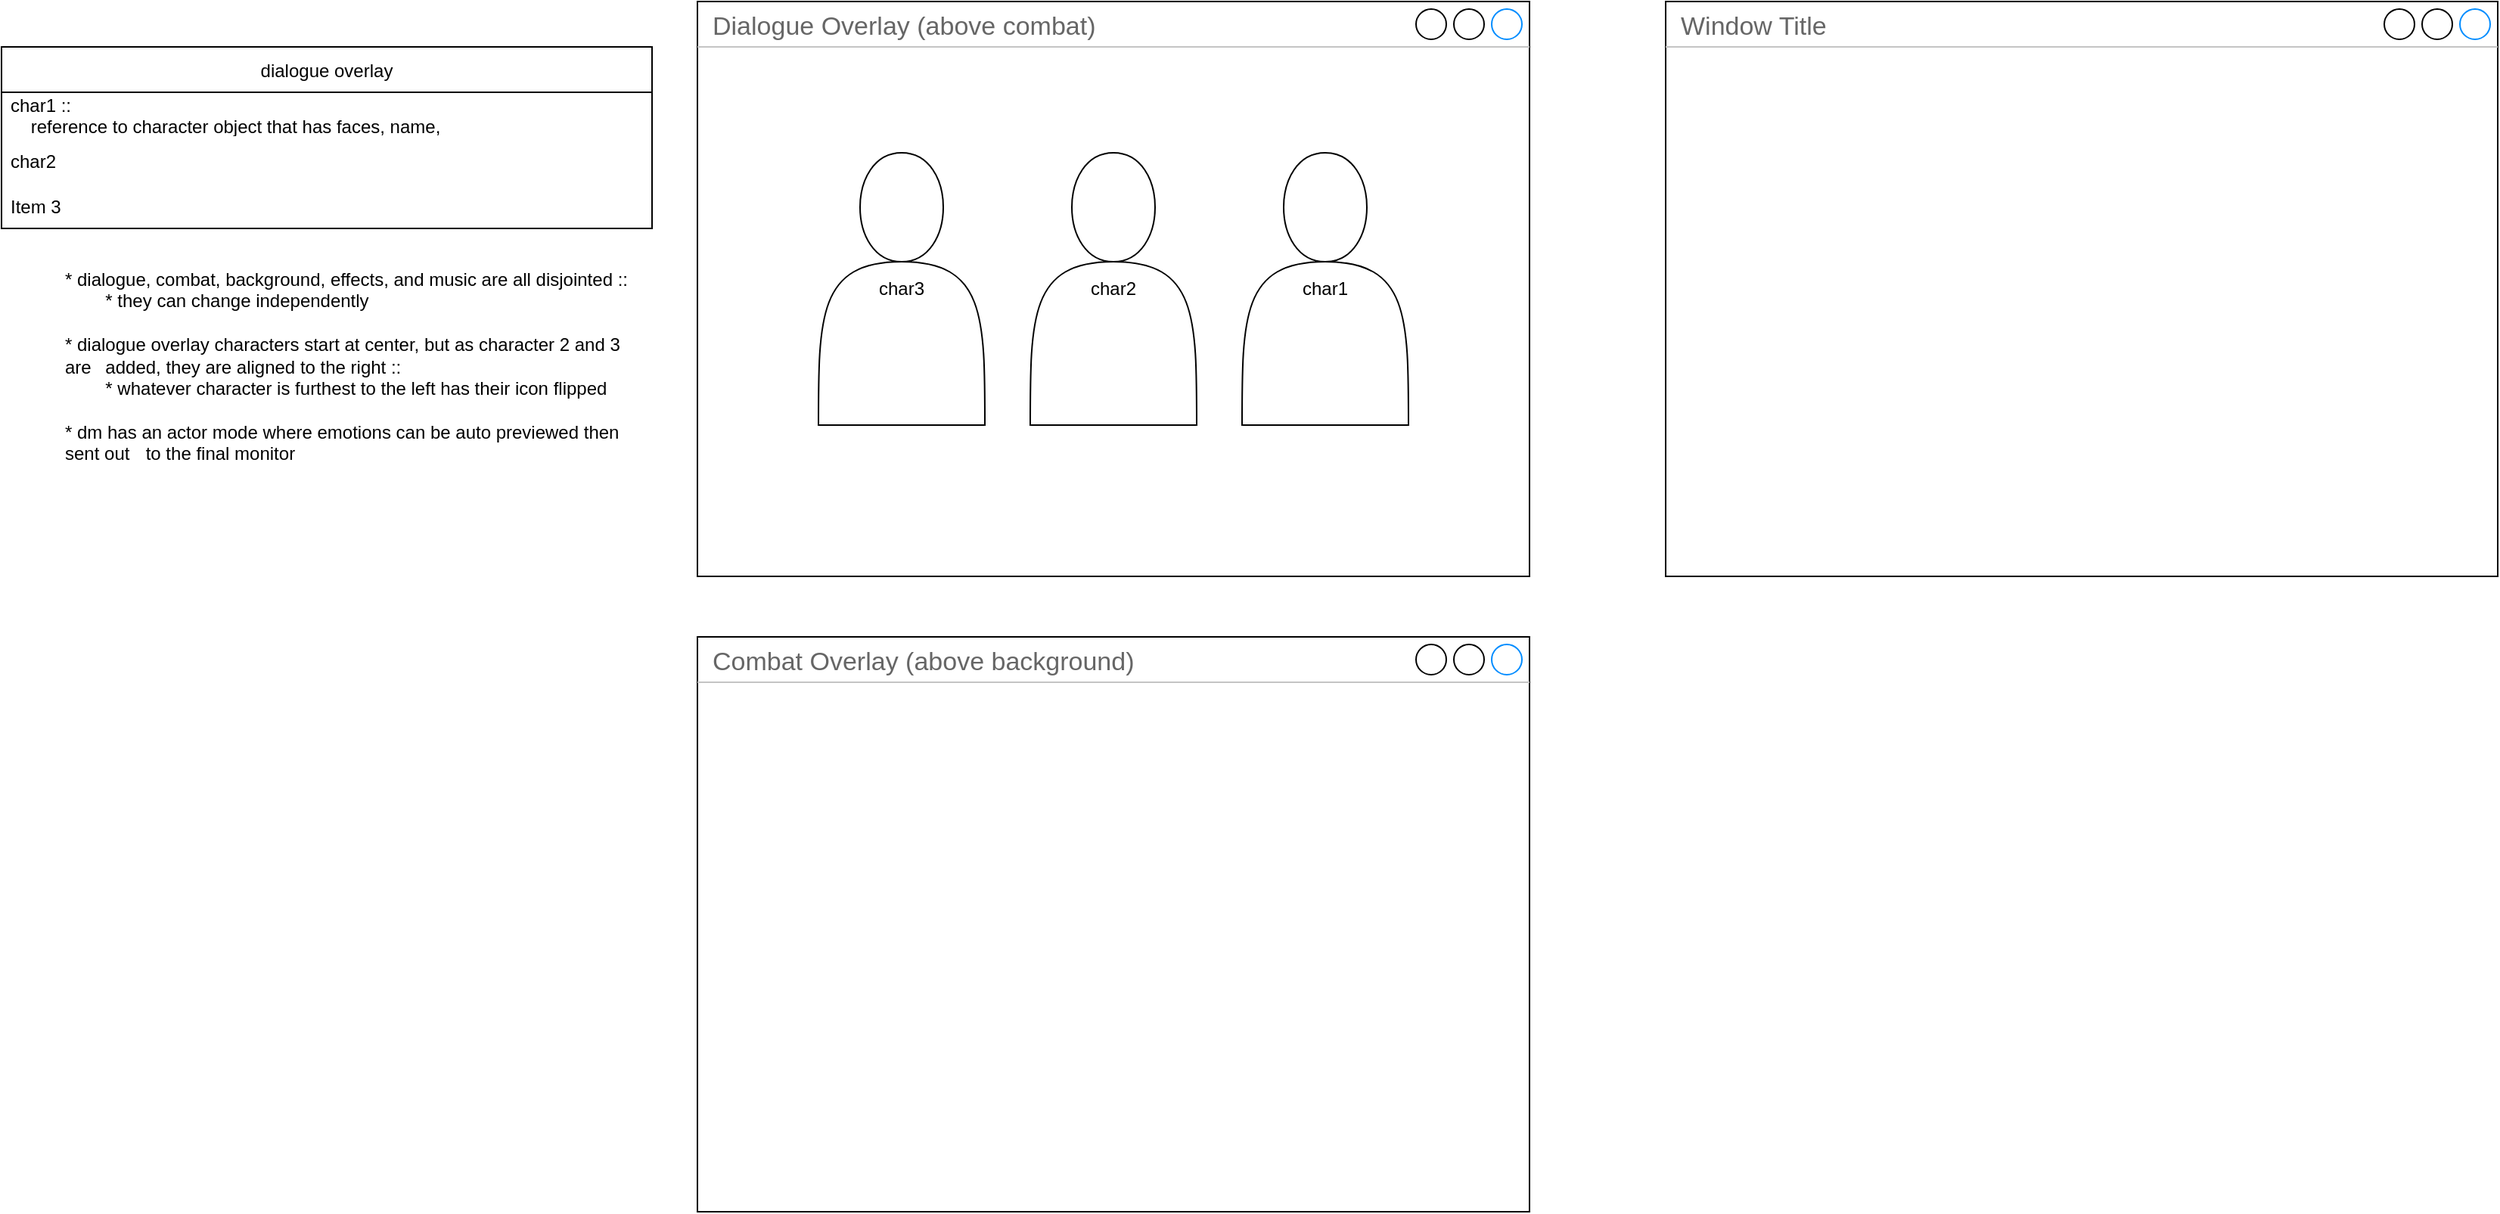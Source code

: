 <mxfile version="17.2.3" type="device"><diagram id="oyW97MEb7wjsUzzg35zt" name="Page-1"><mxGraphModel dx="1688" dy="459" grid="1" gridSize="10" guides="1" tooltips="1" connect="1" arrows="1" fold="1" page="1" pageScale="1" pageWidth="850" pageHeight="1100" math="0" shadow="0"><root><mxCell id="0"/><mxCell id="1" parent="0"/><mxCell id="jWRcQIFiGdKdXGeMnED0-3" value="Dialogue Overlay (above combat)" style="strokeWidth=1;shadow=0;dashed=0;align=center;html=1;shape=mxgraph.mockup.containers.window;align=left;verticalAlign=top;spacingLeft=8;strokeColor2=#008cff;strokeColor3=#c4c4c4;fontColor=#666666;mainText=;fontSize=17;labelBackgroundColor=none;" vertex="1" parent="1"><mxGeometry x="80" y="40" width="550" height="380" as="geometry"/></mxCell><mxCell id="jWRcQIFiGdKdXGeMnED0-4" value="Window Title" style="strokeWidth=1;shadow=0;dashed=0;align=center;html=1;shape=mxgraph.mockup.containers.window;align=left;verticalAlign=top;spacingLeft=8;strokeColor2=#008cff;strokeColor3=#c4c4c4;fontColor=#666666;mainText=;fontSize=17;labelBackgroundColor=none;" vertex="1" parent="1"><mxGeometry x="720" y="40" width="550" height="380" as="geometry"/></mxCell><mxCell id="jWRcQIFiGdKdXGeMnED0-5" value="Combat Overlay (above background)" style="strokeWidth=1;shadow=0;dashed=0;align=center;html=1;shape=mxgraph.mockup.containers.window;align=left;verticalAlign=top;spacingLeft=8;strokeColor2=#008cff;strokeColor3=#c4c4c4;fontColor=#666666;mainText=;fontSize=17;labelBackgroundColor=none;" vertex="1" parent="1"><mxGeometry x="80" y="460" width="550" height="380" as="geometry"/></mxCell><mxCell id="jWRcQIFiGdKdXGeMnED0-6" value="char1" style="shape=actor;whiteSpace=wrap;html=1;" vertex="1" parent="1"><mxGeometry x="440" y="140" width="110" height="180" as="geometry"/></mxCell><mxCell id="jWRcQIFiGdKdXGeMnED0-7" value="char2" style="shape=actor;whiteSpace=wrap;html=1;" vertex="1" parent="1"><mxGeometry x="300" y="140" width="110" height="180" as="geometry"/></mxCell><mxCell id="jWRcQIFiGdKdXGeMnED0-9" value="dialogue overlay" style="swimlane;fontStyle=0;childLayout=stackLayout;horizontal=1;startSize=30;horizontalStack=0;resizeParent=1;resizeParentMax=0;resizeLast=0;collapsible=1;marginBottom=0;" vertex="1" parent="1"><mxGeometry x="-380" y="70" width="430" height="120" as="geometry"/></mxCell><mxCell id="jWRcQIFiGdKdXGeMnED0-10" value="char1 ::&#xA;    reference to character object that has faces, name, &#xA;" style="text;strokeColor=none;fillColor=none;align=left;verticalAlign=middle;spacingLeft=4;spacingRight=4;overflow=hidden;points=[[0,0.5],[1,0.5]];portConstraint=eastwest;rotatable=0;" vertex="1" parent="jWRcQIFiGdKdXGeMnED0-9"><mxGeometry y="30" width="430" height="30" as="geometry"/></mxCell><mxCell id="jWRcQIFiGdKdXGeMnED0-11" value="char2" style="text;strokeColor=none;fillColor=none;align=left;verticalAlign=middle;spacingLeft=4;spacingRight=4;overflow=hidden;points=[[0,0.5],[1,0.5]];portConstraint=eastwest;rotatable=0;" vertex="1" parent="jWRcQIFiGdKdXGeMnED0-9"><mxGeometry y="60" width="430" height="30" as="geometry"/></mxCell><mxCell id="jWRcQIFiGdKdXGeMnED0-12" value="Item 3" style="text;strokeColor=none;fillColor=none;align=left;verticalAlign=middle;spacingLeft=4;spacingRight=4;overflow=hidden;points=[[0,0.5],[1,0.5]];portConstraint=eastwest;rotatable=0;" vertex="1" parent="jWRcQIFiGdKdXGeMnED0-9"><mxGeometry y="90" width="430" height="30" as="geometry"/></mxCell><mxCell id="jWRcQIFiGdKdXGeMnED0-13" value="&lt;div&gt;* dialogue, combat, background, effects, and music are all disjointed ::&lt;/div&gt;&lt;div&gt;&lt;span style=&quot;white-space: pre&quot;&gt;&#9;&lt;/span&gt;* they can change independently&lt;br&gt;&lt;/div&gt;&lt;div&gt;&lt;br&gt;&lt;/div&gt;&lt;div&gt;* dialogue overlay characters start at center, but as character 2 and 3 are &lt;span style=&quot;white-space: pre&quot;&gt;&#9;&lt;/span&gt;added, they are aligned to the right ::&lt;/div&gt;&lt;div&gt;&lt;span style=&quot;white-space: pre&quot;&gt;&#9;&lt;/span&gt;* whatever character is furthest to the left has their icon flipped&lt;/div&gt;&lt;div&gt;&lt;br&gt;&lt;/div&gt;&lt;div&gt;* dm has an actor mode where emotions can be auto previewed then sent out &lt;span style=&quot;white-space: pre&quot;&gt;&#9;&lt;/span&gt;to the final monitor&lt;br&gt;&lt;/div&gt;" style="text;html=1;strokeColor=none;fillColor=none;align=left;verticalAlign=top;whiteSpace=wrap;rounded=0;" vertex="1" parent="1"><mxGeometry x="-340" y="210" width="380" height="470" as="geometry"/></mxCell><mxCell id="jWRcQIFiGdKdXGeMnED0-14" value="char3" style="shape=actor;whiteSpace=wrap;html=1;" vertex="1" parent="1"><mxGeometry x="160" y="140" width="110" height="180" as="geometry"/></mxCell></root></mxGraphModel></diagram></mxfile>